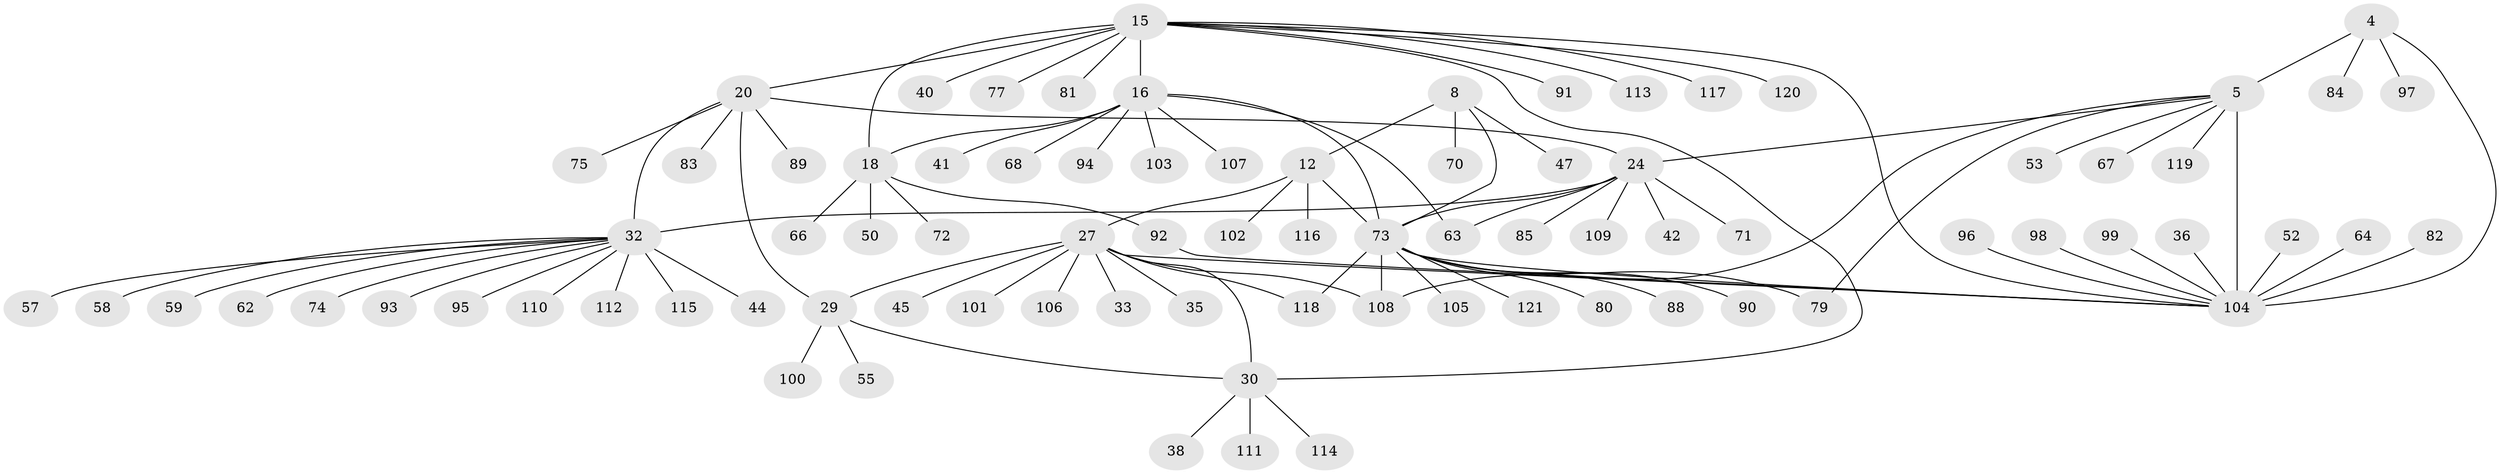 // original degree distribution, {6: 0.03305785123966942, 10: 0.03305785123966942, 7: 0.049586776859504134, 9: 0.03305785123966942, 12: 0.01652892561983471, 11: 0.01652892561983471, 14: 0.008264462809917356, 8: 0.04132231404958678, 5: 0.01652892561983471, 2: 0.12396694214876033, 1: 0.5950413223140496, 3: 0.03305785123966942}
// Generated by graph-tools (version 1.1) at 2025/57/03/04/25 21:57:25]
// undirected, 84 vertices, 100 edges
graph export_dot {
graph [start="1"]
  node [color=gray90,style=filled];
  4 [super="+1"];
  5 [super="+3"];
  8 [super="+7"];
  12 [super="+11"];
  15 [super="+13"];
  16 [super="+14"];
  18 [super="+17"];
  20 [super="+19"];
  24 [super="+23"];
  27 [super="+25"];
  29 [super="+26"];
  30 [super="+28"];
  32 [super="+22"];
  33;
  35;
  36;
  38;
  40 [super="+31"];
  41;
  42;
  44;
  45;
  47;
  50;
  52;
  53;
  55;
  57;
  58;
  59;
  62;
  63 [super="+61"];
  64;
  66;
  67;
  68;
  70;
  71;
  72;
  73 [super="+65"];
  74 [super="+48"];
  75;
  77;
  79;
  80;
  81;
  82 [super="+76"];
  83;
  84;
  85;
  88 [super="+46"];
  89 [super="+60"];
  90 [super="+34"];
  91;
  92;
  93 [super="+69"];
  94;
  95;
  96;
  97 [super="+86"];
  98;
  99 [super="+56"];
  100;
  101;
  102;
  103;
  104 [super="+78+6"];
  105;
  106;
  107;
  108 [super="+39"];
  109;
  110;
  111 [super="+87"];
  112;
  113;
  114;
  115;
  116;
  117;
  118;
  119;
  120;
  121;
  4 -- 5 [weight=4];
  4 -- 84;
  4 -- 97;
  4 -- 104 [weight=4];
  5 -- 53;
  5 -- 79;
  5 -- 119;
  5 -- 67;
  5 -- 24;
  5 -- 108;
  5 -- 104 [weight=4];
  8 -- 12 [weight=4];
  8 -- 70;
  8 -- 47;
  8 -- 73 [weight=4];
  12 -- 116;
  12 -- 102;
  12 -- 27;
  12 -- 73 [weight=4];
  15 -- 16 [weight=4];
  15 -- 18 [weight=4];
  15 -- 77;
  15 -- 91;
  15 -- 113;
  15 -- 120;
  15 -- 81;
  15 -- 20;
  15 -- 117;
  15 -- 30;
  15 -- 104 [weight=2];
  15 -- 40;
  16 -- 18 [weight=4];
  16 -- 41;
  16 -- 107;
  16 -- 68;
  16 -- 103;
  16 -- 94;
  16 -- 63;
  16 -- 73;
  18 -- 72;
  18 -- 92;
  18 -- 50;
  18 -- 66;
  20 -- 24 [weight=4];
  20 -- 75;
  20 -- 83;
  20 -- 29;
  20 -- 89;
  20 -- 32 [weight=4];
  24 -- 71;
  24 -- 85;
  24 -- 42;
  24 -- 109;
  24 -- 63;
  24 -- 32 [weight=4];
  24 -- 73;
  27 -- 29 [weight=4];
  27 -- 30 [weight=4];
  27 -- 106;
  27 -- 108;
  27 -- 118;
  27 -- 33;
  27 -- 35;
  27 -- 101;
  27 -- 45;
  27 -- 104;
  29 -- 30 [weight=4];
  29 -- 100;
  29 -- 55;
  30 -- 38;
  30 -- 114;
  30 -- 111;
  32 -- 74;
  32 -- 44;
  32 -- 110;
  32 -- 112;
  32 -- 115;
  32 -- 57;
  32 -- 58;
  32 -- 59;
  32 -- 93;
  32 -- 62;
  32 -- 95;
  36 -- 104;
  52 -- 104;
  64 -- 104;
  73 -- 104;
  73 -- 105;
  73 -- 108;
  73 -- 79;
  73 -- 80;
  73 -- 118;
  73 -- 121;
  73 -- 90;
  73 -- 88;
  82 -- 104;
  92 -- 104;
  96 -- 104;
  98 -- 104;
  99 -- 104;
}
